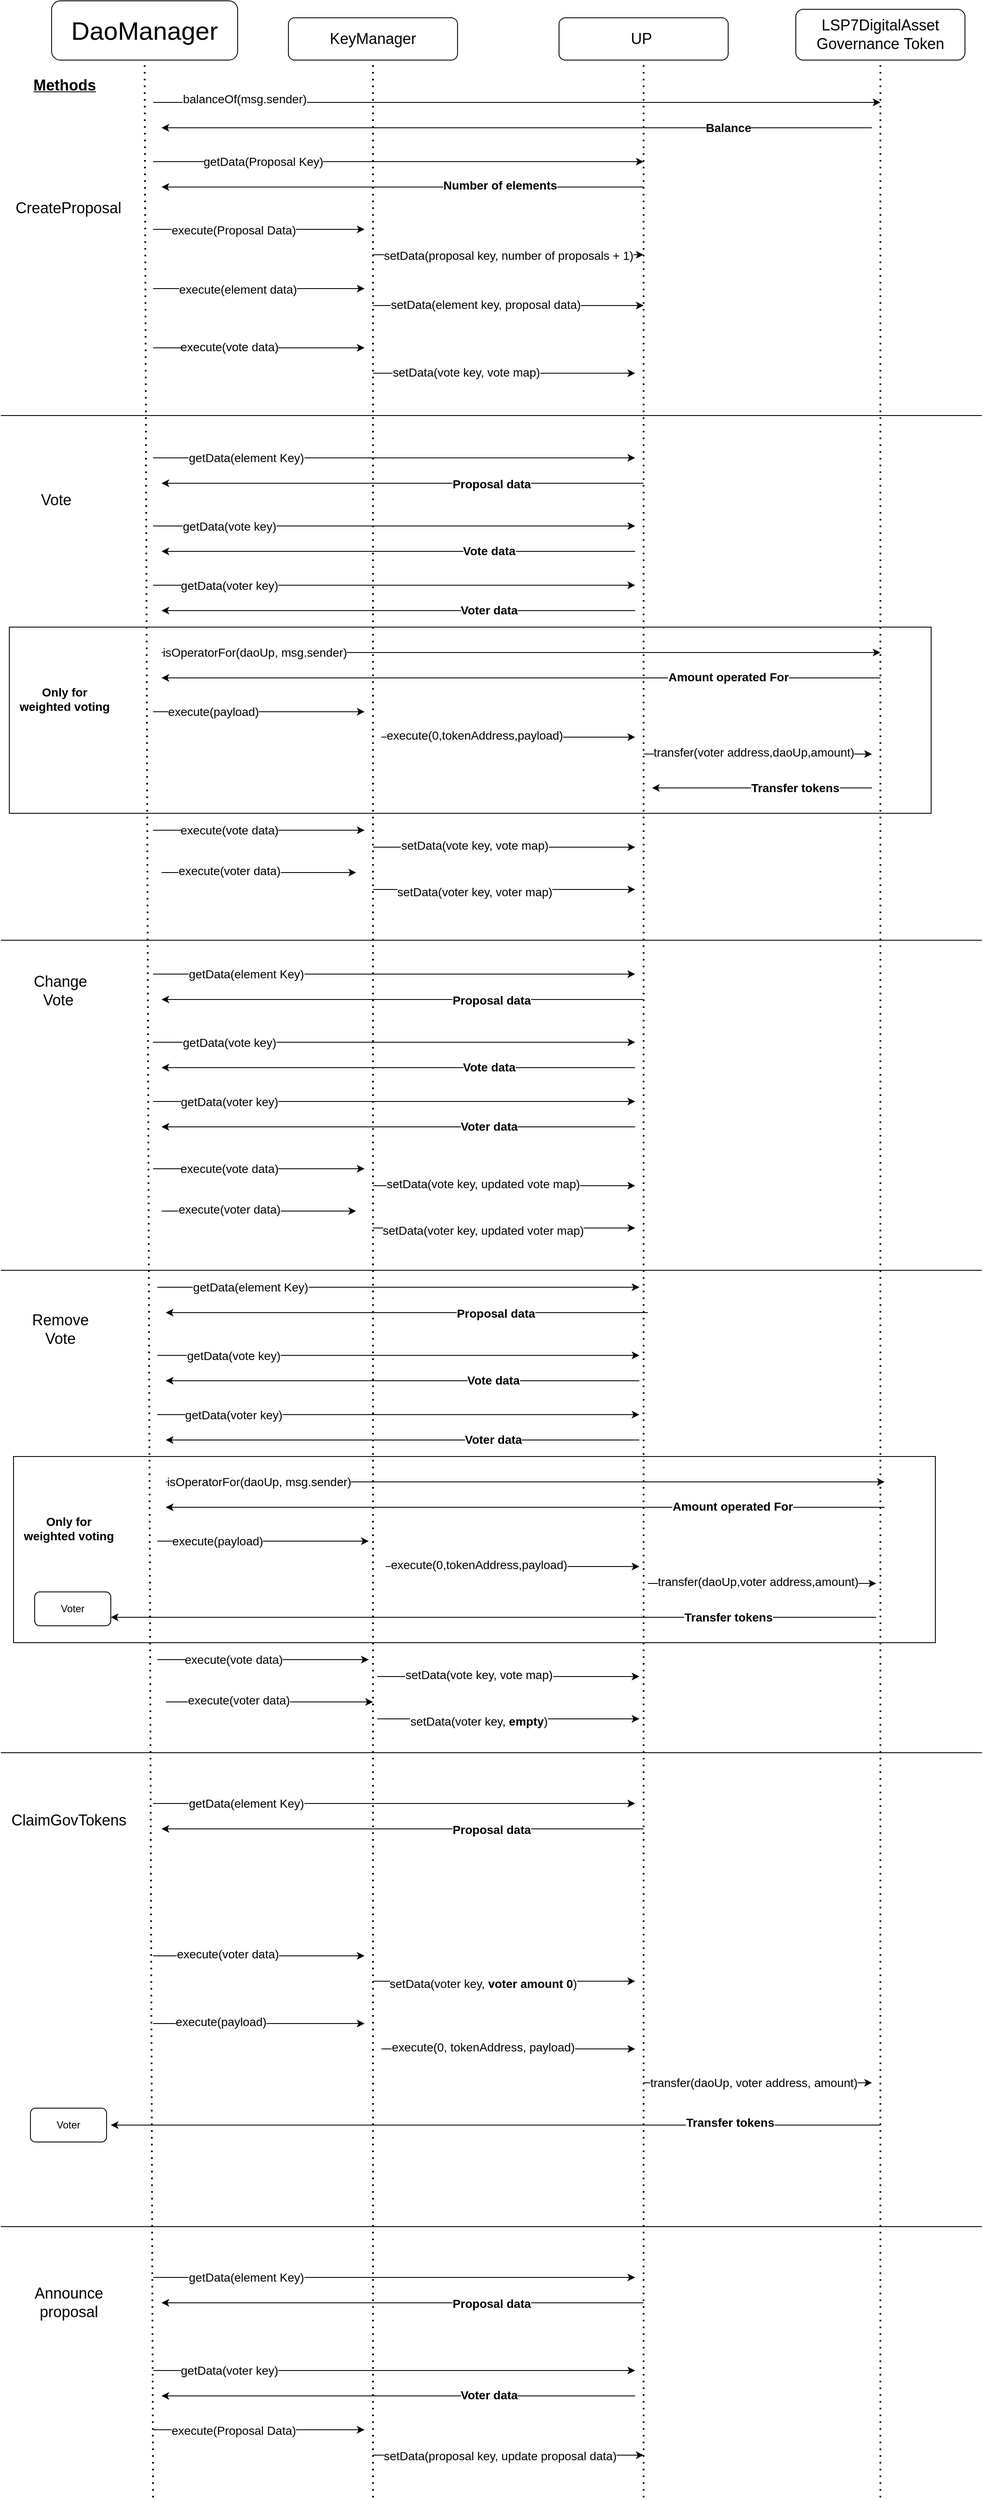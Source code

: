 <mxfile version="14.5.1" type="device"><diagram id="wtoXc46Z6jZEGgc2q_U3" name="Page-1"><mxGraphModel dx="1432" dy="1891" grid="1" gridSize="10" guides="1" tooltips="1" connect="1" arrows="1" fold="1" page="1" pageScale="1" pageWidth="850" pageHeight="1100" math="0" shadow="0"><root><mxCell id="0"/><mxCell id="1" parent="0"/><mxCell id="Xje0-430Wp9BtpoLrTVn-104" value="" style="rounded=0;whiteSpace=wrap;html=1;" parent="1" vertex="1"><mxGeometry x="55" y="1690" width="1090" height="220" as="geometry"/></mxCell><mxCell id="Xje0-430Wp9BtpoLrTVn-74" value="" style="rounded=0;whiteSpace=wrap;html=1;" parent="1" vertex="1"><mxGeometry x="50" y="710" width="1090" height="220" as="geometry"/></mxCell><mxCell id="Xje0-430Wp9BtpoLrTVn-1" value="&lt;font style=&quot;font-size: 30px&quot;&gt;DaoManager&lt;/font&gt;" style="rounded=1;whiteSpace=wrap;html=1;" parent="1" vertex="1"><mxGeometry x="100" y="-30" width="220" height="70" as="geometry"/></mxCell><mxCell id="Xje0-430Wp9BtpoLrTVn-2" value="&lt;font style=&quot;font-size: 18px&quot;&gt;KeyManager&lt;/font&gt;" style="rounded=1;whiteSpace=wrap;html=1;" parent="1" vertex="1"><mxGeometry x="380" y="-10" width="200" height="50" as="geometry"/></mxCell><mxCell id="Xje0-430Wp9BtpoLrTVn-3" value="&lt;font style=&quot;font-size: 18px&quot;&gt;UP&amp;nbsp;&lt;/font&gt;" style="rounded=1;whiteSpace=wrap;html=1;" parent="1" vertex="1"><mxGeometry x="700" y="-10" width="200" height="50" as="geometry"/></mxCell><mxCell id="Xje0-430Wp9BtpoLrTVn-4" value="" style="endArrow=none;dashed=1;html=1;dashPattern=1 3;strokeWidth=2;entryX=0.5;entryY=1;entryDx=0;entryDy=0;" parent="1" target="Xje0-430Wp9BtpoLrTVn-1" edge="1"><mxGeometry width="50" height="50" relative="1" as="geometry"><mxPoint x="220" y="2920" as="sourcePoint"/><mxPoint x="590" y="550" as="targetPoint"/></mxGeometry></mxCell><mxCell id="Xje0-430Wp9BtpoLrTVn-5" value="" style="endArrow=none;dashed=1;html=1;dashPattern=1 3;strokeWidth=2;entryX=0.5;entryY=1;entryDx=0;entryDy=0;" parent="1" target="Xje0-430Wp9BtpoLrTVn-2" edge="1"><mxGeometry width="50" height="50" relative="1" as="geometry"><mxPoint x="480" y="2920" as="sourcePoint"/><mxPoint x="479.5" y="90" as="targetPoint"/></mxGeometry></mxCell><mxCell id="Xje0-430Wp9BtpoLrTVn-6" value="" style="endArrow=none;dashed=1;html=1;dashPattern=1 3;strokeWidth=2;entryX=0.5;entryY=1;entryDx=0;entryDy=0;" parent="1" target="Xje0-430Wp9BtpoLrTVn-3" edge="1"><mxGeometry width="50" height="50" relative="1" as="geometry"><mxPoint x="800" y="2920" as="sourcePoint"/><mxPoint x="799.5" y="90" as="targetPoint"/></mxGeometry></mxCell><mxCell id="Xje0-430Wp9BtpoLrTVn-7" value="" style="endArrow=classic;html=1;" parent="1" edge="1"><mxGeometry width="50" height="50" relative="1" as="geometry"><mxPoint x="220" y="160" as="sourcePoint"/><mxPoint x="800" y="160" as="targetPoint"/></mxGeometry></mxCell><mxCell id="Xje0-430Wp9BtpoLrTVn-8" value="&lt;font style=&quot;font-size: 14px&quot;&gt;getData(Proposal Key)&lt;/font&gt;" style="edgeLabel;html=1;align=center;verticalAlign=middle;resizable=0;points=[];" parent="Xje0-430Wp9BtpoLrTVn-7" vertex="1" connectable="0"><mxGeometry x="-0.435" y="3" relative="1" as="geometry"><mxPoint x="-34" y="3" as="offset"/></mxGeometry></mxCell><mxCell id="Xje0-430Wp9BtpoLrTVn-9" value="" style="endArrow=classic;html=1;" parent="1" edge="1"><mxGeometry width="50" height="50" relative="1" as="geometry"><mxPoint x="800" y="190" as="sourcePoint"/><mxPoint x="230" y="190" as="targetPoint"/></mxGeometry></mxCell><mxCell id="Xje0-430Wp9BtpoLrTVn-22" value="&lt;b&gt;&lt;font style=&quot;font-size: 14px&quot;&gt;Number of elements&lt;/font&gt;&lt;/b&gt;" style="edgeLabel;html=1;align=center;verticalAlign=middle;resizable=0;points=[];" parent="Xje0-430Wp9BtpoLrTVn-9" vertex="1" connectable="0"><mxGeometry x="0.439" y="-2" relative="1" as="geometry"><mxPoint x="240" as="offset"/></mxGeometry></mxCell><mxCell id="Xje0-430Wp9BtpoLrTVn-10" value="" style="endArrow=classic;html=1;" parent="1" edge="1"><mxGeometry width="50" height="50" relative="1" as="geometry"><mxPoint x="220" y="240" as="sourcePoint"/><mxPoint x="470" y="240" as="targetPoint"/></mxGeometry></mxCell><mxCell id="Xje0-430Wp9BtpoLrTVn-11" value="&lt;font style=&quot;font-size: 14px&quot;&gt;execute(Proposal Data)&lt;/font&gt;" style="edgeLabel;html=1;align=center;verticalAlign=middle;resizable=0;points=[];" parent="Xje0-430Wp9BtpoLrTVn-10" vertex="1" connectable="0"><mxGeometry x="-0.548" y="-1" relative="1" as="geometry"><mxPoint x="38" as="offset"/></mxGeometry></mxCell><mxCell id="Xje0-430Wp9BtpoLrTVn-12" value="" style="endArrow=classic;html=1;" parent="1" edge="1"><mxGeometry width="50" height="50" relative="1" as="geometry"><mxPoint x="480" y="270" as="sourcePoint"/><mxPoint x="800" y="270" as="targetPoint"/></mxGeometry></mxCell><mxCell id="Xje0-430Wp9BtpoLrTVn-13" value="&lt;font style=&quot;font-size: 14px&quot;&gt;setData(proposal key, number of proposals + 1)&lt;/font&gt;" style="edgeLabel;html=1;align=center;verticalAlign=middle;resizable=0;points=[];" parent="Xje0-430Wp9BtpoLrTVn-12" vertex="1" connectable="0"><mxGeometry x="-0.208" y="-1" relative="1" as="geometry"><mxPoint x="33" as="offset"/></mxGeometry></mxCell><mxCell id="Xje0-430Wp9BtpoLrTVn-15" value="" style="endArrow=classic;html=1;" parent="1" edge="1"><mxGeometry width="50" height="50" relative="1" as="geometry"><mxPoint x="220" y="510" as="sourcePoint"/><mxPoint x="790" y="510" as="targetPoint"/></mxGeometry></mxCell><mxCell id="Xje0-430Wp9BtpoLrTVn-17" value="&lt;font style=&quot;font-size: 14px&quot;&gt;getData(element Key)&lt;/font&gt;" style="edgeLabel;html=1;align=center;verticalAlign=middle;resizable=0;points=[];" parent="Xje0-430Wp9BtpoLrTVn-15" vertex="1" connectable="0"><mxGeometry x="-0.629" y="-1" relative="1" as="geometry"><mxPoint x="4" y="-1" as="offset"/></mxGeometry></mxCell><mxCell id="Xje0-430Wp9BtpoLrTVn-18" value="&lt;font style=&quot;font-size: 18px&quot;&gt;CreateProposal&lt;/font&gt;" style="text;html=1;strokeColor=none;fillColor=none;align=center;verticalAlign=middle;whiteSpace=wrap;rounded=0;" parent="1" vertex="1"><mxGeometry x="65" y="190" width="110" height="50" as="geometry"/></mxCell><mxCell id="Xje0-430Wp9BtpoLrTVn-20" value="&lt;font style=&quot;font-size: 18px&quot;&gt;Vote&lt;/font&gt;" style="text;html=1;align=center;verticalAlign=middle;resizable=0;points=[];autosize=1;" parent="1" vertex="1"><mxGeometry x="80" y="550" width="50" height="20" as="geometry"/></mxCell><mxCell id="Xje0-430Wp9BtpoLrTVn-21" value="" style="endArrow=classic;html=1;" parent="1" edge="1"><mxGeometry width="50" height="50" relative="1" as="geometry"><mxPoint x="800" y="540" as="sourcePoint"/><mxPoint x="230" y="540" as="targetPoint"/></mxGeometry></mxCell><mxCell id="Xje0-430Wp9BtpoLrTVn-31" value="&lt;font style=&quot;font-size: 14px&quot;&gt;&lt;b&gt;Proposal data&lt;/b&gt;&lt;/font&gt;" style="edgeLabel;html=1;align=center;verticalAlign=middle;resizable=0;points=[];" parent="Xje0-430Wp9BtpoLrTVn-21" vertex="1" connectable="0"><mxGeometry x="-0.263" y="1" relative="1" as="geometry"><mxPoint x="30" y="-0.5" as="offset"/></mxGeometry></mxCell><mxCell id="Xje0-430Wp9BtpoLrTVn-23" value="" style="endArrow=classic;html=1;" parent="1" edge="1"><mxGeometry width="50" height="50" relative="1" as="geometry"><mxPoint x="220" y="310" as="sourcePoint"/><mxPoint x="470" y="310" as="targetPoint"/></mxGeometry></mxCell><mxCell id="Xje0-430Wp9BtpoLrTVn-25" value="&lt;font style=&quot;font-size: 14px&quot;&gt;execute(element data)&lt;/font&gt;" style="edgeLabel;html=1;align=center;verticalAlign=middle;resizable=0;points=[];" parent="Xje0-430Wp9BtpoLrTVn-23" vertex="1" connectable="0"><mxGeometry x="-0.48" y="-1" relative="1" as="geometry"><mxPoint x="35" as="offset"/></mxGeometry></mxCell><mxCell id="Xje0-430Wp9BtpoLrTVn-24" value="" style="endArrow=classic;html=1;" parent="1" edge="1"><mxGeometry width="50" height="50" relative="1" as="geometry"><mxPoint x="480" y="330" as="sourcePoint"/><mxPoint x="800" y="330" as="targetPoint"/></mxGeometry></mxCell><mxCell id="Xje0-430Wp9BtpoLrTVn-26" value="&lt;font style=&quot;font-size: 14px&quot;&gt;setData(element key, proposal data)&lt;/font&gt;" style="edgeLabel;html=1;align=center;verticalAlign=middle;resizable=0;points=[];" parent="Xje0-430Wp9BtpoLrTVn-24" vertex="1" connectable="0"><mxGeometry x="-0.465" y="1" relative="1" as="geometry"><mxPoint x="47" as="offset"/></mxGeometry></mxCell><mxCell id="Xje0-430Wp9BtpoLrTVn-27" value="" style="endArrow=classic;html=1;" parent="1" edge="1"><mxGeometry width="50" height="50" relative="1" as="geometry"><mxPoint x="220" y="380" as="sourcePoint"/><mxPoint x="470" y="380" as="targetPoint"/></mxGeometry></mxCell><mxCell id="Xje0-430Wp9BtpoLrTVn-28" value="&lt;font style=&quot;font-size: 14px&quot;&gt;execute(vote data)&lt;/font&gt;" style="edgeLabel;html=1;align=center;verticalAlign=middle;resizable=0;points=[];" parent="Xje0-430Wp9BtpoLrTVn-27" vertex="1" connectable="0"><mxGeometry x="-0.624" y="1" relative="1" as="geometry"><mxPoint x="43" as="offset"/></mxGeometry></mxCell><mxCell id="Xje0-430Wp9BtpoLrTVn-29" value="" style="endArrow=classic;html=1;" parent="1" edge="1"><mxGeometry width="50" height="50" relative="1" as="geometry"><mxPoint x="480" y="410" as="sourcePoint"/><mxPoint x="790" y="410" as="targetPoint"/></mxGeometry></mxCell><mxCell id="Xje0-430Wp9BtpoLrTVn-30" value="&lt;font style=&quot;font-size: 14px&quot;&gt;setData(vote key, vote map)&lt;/font&gt;" style="edgeLabel;html=1;align=center;verticalAlign=middle;resizable=0;points=[];" parent="Xje0-430Wp9BtpoLrTVn-29" vertex="1" connectable="0"><mxGeometry x="-0.413" y="1" relative="1" as="geometry"><mxPoint x="19" as="offset"/></mxGeometry></mxCell><mxCell id="Xje0-430Wp9BtpoLrTVn-32" value="" style="endArrow=classic;html=1;" parent="1" edge="1"><mxGeometry width="50" height="50" relative="1" as="geometry"><mxPoint x="220" y="590.5" as="sourcePoint"/><mxPoint x="790" y="590.5" as="targetPoint"/></mxGeometry></mxCell><mxCell id="Xje0-430Wp9BtpoLrTVn-33" value="&lt;font style=&quot;font-size: 14px&quot;&gt;getData(vote key)&lt;/font&gt;" style="edgeLabel;html=1;align=center;verticalAlign=middle;resizable=0;points=[];" parent="Xje0-430Wp9BtpoLrTVn-32" vertex="1" connectable="0"><mxGeometry x="-0.751" relative="1" as="geometry"><mxPoint x="19" as="offset"/></mxGeometry></mxCell><mxCell id="Xje0-430Wp9BtpoLrTVn-34" value="" style="endArrow=classic;html=1;" parent="1" edge="1"><mxGeometry width="50" height="50" relative="1" as="geometry"><mxPoint x="790" y="620.5" as="sourcePoint"/><mxPoint x="230" y="620.5" as="targetPoint"/></mxGeometry></mxCell><mxCell id="Xje0-430Wp9BtpoLrTVn-35" value="&lt;b&gt;&lt;font style=&quot;font-size: 14px&quot;&gt;Vote data&lt;/font&gt;&lt;/b&gt;" style="edgeLabel;html=1;align=center;verticalAlign=middle;resizable=0;points=[];" parent="Xje0-430Wp9BtpoLrTVn-34" vertex="1" connectable="0"><mxGeometry x="-0.382" y="-1" relative="1" as="geometry"><mxPoint as="offset"/></mxGeometry></mxCell><mxCell id="Xje0-430Wp9BtpoLrTVn-36" value="" style="endArrow=classic;html=1;" parent="1" edge="1"><mxGeometry width="50" height="50" relative="1" as="geometry"><mxPoint x="220" y="950" as="sourcePoint"/><mxPoint x="470" y="950" as="targetPoint"/></mxGeometry></mxCell><mxCell id="Xje0-430Wp9BtpoLrTVn-37" value="&lt;font style=&quot;font-size: 14px&quot;&gt;execute(vote data)&lt;/font&gt;" style="edgeLabel;html=1;align=center;verticalAlign=middle;resizable=0;points=[];" parent="Xje0-430Wp9BtpoLrTVn-36" vertex="1" connectable="0"><mxGeometry x="-0.424" relative="1" as="geometry"><mxPoint x="18" as="offset"/></mxGeometry></mxCell><mxCell id="Xje0-430Wp9BtpoLrTVn-38" value="" style="endArrow=classic;html=1;" parent="1" edge="1"><mxGeometry width="50" height="50" relative="1" as="geometry"><mxPoint x="480" y="970" as="sourcePoint"/><mxPoint x="790" y="970" as="targetPoint"/></mxGeometry></mxCell><mxCell id="Xje0-430Wp9BtpoLrTVn-39" value="&lt;font style=&quot;font-size: 14px&quot;&gt;setData(vote key, vote map)&lt;/font&gt;" style="edgeLabel;html=1;align=center;verticalAlign=middle;resizable=0;points=[];" parent="Xje0-430Wp9BtpoLrTVn-38" vertex="1" connectable="0"><mxGeometry x="-0.523" y="2" relative="1" as="geometry"><mxPoint x="46" as="offset"/></mxGeometry></mxCell><mxCell id="Xje0-430Wp9BtpoLrTVn-40" value="" style="endArrow=classic;html=1;" parent="1" edge="1"><mxGeometry width="50" height="50" relative="1" as="geometry"><mxPoint x="230" y="1000" as="sourcePoint"/><mxPoint x="460" y="1000" as="targetPoint"/></mxGeometry></mxCell><mxCell id="Xje0-430Wp9BtpoLrTVn-41" value="&lt;font style=&quot;font-size: 14px&quot;&gt;execute(voter data)&lt;/font&gt;" style="edgeLabel;html=1;align=center;verticalAlign=middle;resizable=0;points=[];" parent="Xje0-430Wp9BtpoLrTVn-40" vertex="1" connectable="0"><mxGeometry x="-0.217" y="2" relative="1" as="geometry"><mxPoint x="-10" as="offset"/></mxGeometry></mxCell><mxCell id="Xje0-430Wp9BtpoLrTVn-42" value="" style="endArrow=classic;html=1;" parent="1" edge="1"><mxGeometry width="50" height="50" relative="1" as="geometry"><mxPoint x="480" y="1020" as="sourcePoint"/><mxPoint x="790" y="1020" as="targetPoint"/></mxGeometry></mxCell><mxCell id="Xje0-430Wp9BtpoLrTVn-44" value="&lt;font style=&quot;font-size: 14px&quot;&gt;setData(voter key, voter map)&lt;/font&gt;" style="edgeLabel;html=1;align=center;verticalAlign=middle;resizable=0;points=[];" parent="Xje0-430Wp9BtpoLrTVn-42" vertex="1" connectable="0"><mxGeometry x="-0.426" y="-3" relative="1" as="geometry"><mxPoint x="31" as="offset"/></mxGeometry></mxCell><mxCell id="Xje0-430Wp9BtpoLrTVn-49" value="" style="endArrow=classic;html=1;" parent="1" edge="1"><mxGeometry width="50" height="50" relative="1" as="geometry"><mxPoint x="220" y="660.5" as="sourcePoint"/><mxPoint x="790" y="660.5" as="targetPoint"/></mxGeometry></mxCell><mxCell id="Xje0-430Wp9BtpoLrTVn-50" value="&lt;font style=&quot;font-size: 14px&quot;&gt;getData(voter key)&lt;/font&gt;" style="edgeLabel;html=1;align=center;verticalAlign=middle;resizable=0;points=[];" parent="Xje0-430Wp9BtpoLrTVn-49" vertex="1" connectable="0"><mxGeometry x="-0.751" relative="1" as="geometry"><mxPoint x="19" as="offset"/></mxGeometry></mxCell><mxCell id="Xje0-430Wp9BtpoLrTVn-51" value="" style="endArrow=classic;html=1;" parent="1" edge="1"><mxGeometry width="50" height="50" relative="1" as="geometry"><mxPoint x="790" y="690.5" as="sourcePoint"/><mxPoint x="230" y="690.5" as="targetPoint"/></mxGeometry></mxCell><mxCell id="Xje0-430Wp9BtpoLrTVn-52" value="&lt;b&gt;&lt;font style=&quot;font-size: 14px&quot;&gt;Voter data&lt;/font&gt;&lt;/b&gt;" style="edgeLabel;html=1;align=center;verticalAlign=middle;resizable=0;points=[];" parent="Xje0-430Wp9BtpoLrTVn-51" vertex="1" connectable="0"><mxGeometry x="-0.382" y="-1" relative="1" as="geometry"><mxPoint as="offset"/></mxGeometry></mxCell><mxCell id="Xje0-430Wp9BtpoLrTVn-54" value="&lt;span style=&quot;font-size: 18px&quot;&gt;LSP7DigitalAsset&lt;/span&gt;&lt;br&gt;&lt;span style=&quot;font-size: 18px&quot;&gt;Governance&amp;nbsp;Token&lt;/span&gt;" style="rounded=1;whiteSpace=wrap;html=1;" parent="1" vertex="1"><mxGeometry x="980" y="-20" width="200" height="60" as="geometry"/></mxCell><mxCell id="Xje0-430Wp9BtpoLrTVn-55" value="" style="endArrow=none;dashed=1;html=1;dashPattern=1 3;strokeWidth=2;entryX=0.5;entryY=1;entryDx=0;entryDy=0;" parent="1" target="Xje0-430Wp9BtpoLrTVn-54" edge="1"><mxGeometry width="50" height="50" relative="1" as="geometry"><mxPoint x="1080" y="2920" as="sourcePoint"/><mxPoint x="670" y="490" as="targetPoint"/></mxGeometry></mxCell><mxCell id="Xje0-430Wp9BtpoLrTVn-56" value="" style="endArrow=classic;html=1;" parent="1" edge="1"><mxGeometry width="50" height="50" relative="1" as="geometry"><mxPoint x="220" y="90" as="sourcePoint"/><mxPoint x="1080" y="90" as="targetPoint"/></mxGeometry></mxCell><mxCell id="Xje0-430Wp9BtpoLrTVn-57" value="&lt;font style=&quot;font-size: 14px&quot;&gt;balanceOf(msg.sender)&lt;/font&gt;" style="edgeLabel;html=1;align=center;verticalAlign=middle;resizable=0;points=[];" parent="Xje0-430Wp9BtpoLrTVn-56" vertex="1" connectable="0"><mxGeometry x="-0.749" y="4" relative="1" as="geometry"><mxPoint as="offset"/></mxGeometry></mxCell><mxCell id="Xje0-430Wp9BtpoLrTVn-58" value="" style="endArrow=classic;html=1;" parent="1" edge="1"><mxGeometry width="50" height="50" relative="1" as="geometry"><mxPoint x="1070" y="120" as="sourcePoint"/><mxPoint x="230" y="120" as="targetPoint"/></mxGeometry></mxCell><mxCell id="Xje0-430Wp9BtpoLrTVn-59" value="&lt;b&gt;&lt;font style=&quot;font-size: 14px&quot;&gt;Balance&lt;/font&gt;&lt;/b&gt;" style="edgeLabel;html=1;align=center;verticalAlign=middle;resizable=0;points=[];" parent="Xje0-430Wp9BtpoLrTVn-58" vertex="1" connectable="0"><mxGeometry x="-0.574" y="3" relative="1" as="geometry"><mxPoint x="9" y="-3" as="offset"/></mxGeometry></mxCell><mxCell id="Xje0-430Wp9BtpoLrTVn-60" value="" style="endArrow=classic;html=1;" parent="1" edge="1"><mxGeometry width="50" height="50" relative="1" as="geometry"><mxPoint x="230" y="740" as="sourcePoint"/><mxPoint x="1080" y="740" as="targetPoint"/></mxGeometry></mxCell><mxCell id="Xje0-430Wp9BtpoLrTVn-61" value="&lt;font style=&quot;font-size: 14px&quot;&gt;isOperatorFor(daoUp, msg.sender)&lt;/font&gt;" style="edgeLabel;html=1;align=center;verticalAlign=middle;resizable=0;points=[];" parent="Xje0-430Wp9BtpoLrTVn-60" vertex="1" connectable="0"><mxGeometry x="-0.845" y="-1" relative="1" as="geometry"><mxPoint x="44" y="-1" as="offset"/></mxGeometry></mxCell><mxCell id="Xje0-430Wp9BtpoLrTVn-62" value="" style="endArrow=classic;html=1;" parent="1" edge="1"><mxGeometry width="50" height="50" relative="1" as="geometry"><mxPoint x="1080" y="770" as="sourcePoint"/><mxPoint x="230" y="770" as="targetPoint"/></mxGeometry></mxCell><mxCell id="Xje0-430Wp9BtpoLrTVn-63" value="&lt;b&gt;&lt;font style=&quot;font-size: 14px&quot;&gt;Amount operated For&lt;/font&gt;&lt;/b&gt;" style="edgeLabel;html=1;align=center;verticalAlign=middle;resizable=0;points=[];" parent="Xje0-430Wp9BtpoLrTVn-62" vertex="1" connectable="0"><mxGeometry x="-0.56" y="-1" relative="1" as="geometry"><mxPoint x="7" as="offset"/></mxGeometry></mxCell><mxCell id="Xje0-430Wp9BtpoLrTVn-65" value="&lt;b&gt;&lt;font style=&quot;font-size: 14px&quot;&gt;Only for &lt;br&gt;weighted voting&lt;/font&gt;&lt;/b&gt;" style="text;html=1;align=center;verticalAlign=middle;resizable=0;points=[];autosize=1;" parent="1" vertex="1"><mxGeometry x="55" y="775" width="120" height="40" as="geometry"/></mxCell><mxCell id="Xje0-430Wp9BtpoLrTVn-66" value="" style="endArrow=classic;html=1;" parent="1" edge="1"><mxGeometry width="50" height="50" relative="1" as="geometry"><mxPoint x="220" y="810" as="sourcePoint"/><mxPoint x="470" y="810" as="targetPoint"/></mxGeometry></mxCell><mxCell id="Xje0-430Wp9BtpoLrTVn-67" value="&lt;font style=&quot;font-size: 14px&quot;&gt;execute(payload)&lt;/font&gt;" style="edgeLabel;html=1;align=center;verticalAlign=middle;resizable=0;points=[];" parent="Xje0-430Wp9BtpoLrTVn-66" vertex="1" connectable="0"><mxGeometry x="-0.333" y="-2" relative="1" as="geometry"><mxPoint x="-13" y="-2" as="offset"/></mxGeometry></mxCell><mxCell id="Xje0-430Wp9BtpoLrTVn-68" value="" style="endArrow=classic;html=1;" parent="1" edge="1"><mxGeometry width="50" height="50" relative="1" as="geometry"><mxPoint x="490" y="840" as="sourcePoint"/><mxPoint x="790" y="840" as="targetPoint"/></mxGeometry></mxCell><mxCell id="Xje0-430Wp9BtpoLrTVn-69" value="&lt;font style=&quot;font-size: 14px&quot;&gt;execute(0,tokenAddress,payload)&lt;/font&gt;" style="edgeLabel;html=1;align=center;verticalAlign=middle;resizable=0;points=[];" parent="Xje0-430Wp9BtpoLrTVn-68" vertex="1" connectable="0"><mxGeometry x="-0.513" y="2" relative="1" as="geometry"><mxPoint x="37" as="offset"/></mxGeometry></mxCell><mxCell id="Xje0-430Wp9BtpoLrTVn-70" value="" style="endArrow=classic;html=1;" parent="1" edge="1"><mxGeometry width="50" height="50" relative="1" as="geometry"><mxPoint x="800" y="860" as="sourcePoint"/><mxPoint x="1070" y="860" as="targetPoint"/></mxGeometry></mxCell><mxCell id="Xje0-430Wp9BtpoLrTVn-71" value="&lt;font style=&quot;font-size: 14px&quot;&gt;transfer(voter address,daoUp,amount)&lt;/font&gt;" style="edgeLabel;html=1;align=center;verticalAlign=middle;resizable=0;points=[];" parent="Xje0-430Wp9BtpoLrTVn-70" vertex="1" connectable="0"><mxGeometry x="-0.252" y="2" relative="1" as="geometry"><mxPoint x="29" as="offset"/></mxGeometry></mxCell><mxCell id="Xje0-430Wp9BtpoLrTVn-72" value="" style="endArrow=classic;html=1;" parent="1" edge="1"><mxGeometry width="50" height="50" relative="1" as="geometry"><mxPoint x="1070" y="900" as="sourcePoint"/><mxPoint x="810" y="900" as="targetPoint"/></mxGeometry></mxCell><mxCell id="Xje0-430Wp9BtpoLrTVn-73" value="&lt;font style=&quot;font-size: 14px&quot;&gt;&lt;b&gt;Transfer tokens&lt;/b&gt;&lt;/font&gt;" style="edgeLabel;html=1;align=center;verticalAlign=middle;resizable=0;points=[];" parent="Xje0-430Wp9BtpoLrTVn-72" vertex="1" connectable="0"><mxGeometry x="-0.3" relative="1" as="geometry"><mxPoint as="offset"/></mxGeometry></mxCell><mxCell id="Xje0-430Wp9BtpoLrTVn-75" value="" style="endArrow=none;html=1;" parent="1" edge="1"><mxGeometry width="50" height="50" relative="1" as="geometry"><mxPoint x="40" y="460" as="sourcePoint"/><mxPoint x="1200" y="460" as="targetPoint"/></mxGeometry></mxCell><mxCell id="Xje0-430Wp9BtpoLrTVn-76" value="&lt;font style=&quot;font-size: 18px&quot;&gt;Change &lt;br&gt;Vote&amp;nbsp;&lt;/font&gt;" style="text;html=1;align=center;verticalAlign=middle;resizable=0;points=[];autosize=1;" parent="1" vertex="1"><mxGeometry x="70" y="1120" width="80" height="40" as="geometry"/></mxCell><mxCell id="Xje0-430Wp9BtpoLrTVn-77" value="" style="endArrow=classic;html=1;" parent="1" edge="1"><mxGeometry width="50" height="50" relative="1" as="geometry"><mxPoint x="220" y="1120" as="sourcePoint"/><mxPoint x="790" y="1120" as="targetPoint"/></mxGeometry></mxCell><mxCell id="Xje0-430Wp9BtpoLrTVn-78" value="&lt;font style=&quot;font-size: 14px&quot;&gt;getData(element Key)&lt;/font&gt;" style="edgeLabel;html=1;align=center;verticalAlign=middle;resizable=0;points=[];" parent="Xje0-430Wp9BtpoLrTVn-77" vertex="1" connectable="0"><mxGeometry x="-0.629" y="-1" relative="1" as="geometry"><mxPoint x="4" y="-1" as="offset"/></mxGeometry></mxCell><mxCell id="Xje0-430Wp9BtpoLrTVn-79" value="" style="endArrow=classic;html=1;" parent="1" edge="1"><mxGeometry width="50" height="50" relative="1" as="geometry"><mxPoint x="800" y="1150" as="sourcePoint"/><mxPoint x="230" y="1150" as="targetPoint"/></mxGeometry></mxCell><mxCell id="Xje0-430Wp9BtpoLrTVn-80" value="&lt;font style=&quot;font-size: 14px&quot;&gt;&lt;b&gt;Proposal data&lt;/b&gt;&lt;/font&gt;" style="edgeLabel;html=1;align=center;verticalAlign=middle;resizable=0;points=[];" parent="Xje0-430Wp9BtpoLrTVn-79" vertex="1" connectable="0"><mxGeometry x="-0.263" y="1" relative="1" as="geometry"><mxPoint x="30" y="-0.5" as="offset"/></mxGeometry></mxCell><mxCell id="Xje0-430Wp9BtpoLrTVn-81" value="" style="endArrow=classic;html=1;" parent="1" edge="1"><mxGeometry width="50" height="50" relative="1" as="geometry"><mxPoint x="220" y="1200.5" as="sourcePoint"/><mxPoint x="790" y="1200.5" as="targetPoint"/></mxGeometry></mxCell><mxCell id="Xje0-430Wp9BtpoLrTVn-82" value="&lt;font style=&quot;font-size: 14px&quot;&gt;getData(vote key)&lt;/font&gt;" style="edgeLabel;html=1;align=center;verticalAlign=middle;resizable=0;points=[];" parent="Xje0-430Wp9BtpoLrTVn-81" vertex="1" connectable="0"><mxGeometry x="-0.751" relative="1" as="geometry"><mxPoint x="19" as="offset"/></mxGeometry></mxCell><mxCell id="Xje0-430Wp9BtpoLrTVn-83" value="" style="endArrow=classic;html=1;" parent="1" edge="1"><mxGeometry width="50" height="50" relative="1" as="geometry"><mxPoint x="790" y="1230.5" as="sourcePoint"/><mxPoint x="230" y="1230.5" as="targetPoint"/></mxGeometry></mxCell><mxCell id="Xje0-430Wp9BtpoLrTVn-84" value="&lt;b&gt;&lt;font style=&quot;font-size: 14px&quot;&gt;Vote data&lt;/font&gt;&lt;/b&gt;" style="edgeLabel;html=1;align=center;verticalAlign=middle;resizable=0;points=[];" parent="Xje0-430Wp9BtpoLrTVn-83" vertex="1" connectable="0"><mxGeometry x="-0.382" y="-1" relative="1" as="geometry"><mxPoint as="offset"/></mxGeometry></mxCell><mxCell id="Xje0-430Wp9BtpoLrTVn-85" value="" style="endArrow=classic;html=1;" parent="1" edge="1"><mxGeometry width="50" height="50" relative="1" as="geometry"><mxPoint x="220" y="1350" as="sourcePoint"/><mxPoint x="470" y="1350" as="targetPoint"/></mxGeometry></mxCell><mxCell id="Xje0-430Wp9BtpoLrTVn-86" value="&lt;font style=&quot;font-size: 14px&quot;&gt;execute(vote data)&lt;/font&gt;" style="edgeLabel;html=1;align=center;verticalAlign=middle;resizable=0;points=[];" parent="Xje0-430Wp9BtpoLrTVn-85" vertex="1" connectable="0"><mxGeometry x="-0.424" relative="1" as="geometry"><mxPoint x="18" as="offset"/></mxGeometry></mxCell><mxCell id="Xje0-430Wp9BtpoLrTVn-87" value="" style="endArrow=classic;html=1;" parent="1" edge="1"><mxGeometry width="50" height="50" relative="1" as="geometry"><mxPoint x="480" y="1370" as="sourcePoint"/><mxPoint x="790" y="1370" as="targetPoint"/></mxGeometry></mxCell><mxCell id="Xje0-430Wp9BtpoLrTVn-88" value="&lt;font style=&quot;font-size: 14px&quot;&gt;setData(vote key, updated vote map)&lt;/font&gt;" style="edgeLabel;html=1;align=center;verticalAlign=middle;resizable=0;points=[];" parent="Xje0-430Wp9BtpoLrTVn-87" vertex="1" connectable="0"><mxGeometry x="-0.523" y="2" relative="1" as="geometry"><mxPoint x="56" as="offset"/></mxGeometry></mxCell><mxCell id="Xje0-430Wp9BtpoLrTVn-89" value="" style="endArrow=classic;html=1;" parent="1" edge="1"><mxGeometry width="50" height="50" relative="1" as="geometry"><mxPoint x="230" y="1400" as="sourcePoint"/><mxPoint x="460" y="1400" as="targetPoint"/></mxGeometry></mxCell><mxCell id="Xje0-430Wp9BtpoLrTVn-90" value="&lt;font style=&quot;font-size: 14px&quot;&gt;execute(voter data)&lt;/font&gt;" style="edgeLabel;html=1;align=center;verticalAlign=middle;resizable=0;points=[];" parent="Xje0-430Wp9BtpoLrTVn-89" vertex="1" connectable="0"><mxGeometry x="-0.217" y="2" relative="1" as="geometry"><mxPoint x="-10" as="offset"/></mxGeometry></mxCell><mxCell id="Xje0-430Wp9BtpoLrTVn-91" value="" style="endArrow=classic;html=1;" parent="1" edge="1"><mxGeometry width="50" height="50" relative="1" as="geometry"><mxPoint x="480" y="1420" as="sourcePoint"/><mxPoint x="790" y="1420" as="targetPoint"/></mxGeometry></mxCell><mxCell id="Xje0-430Wp9BtpoLrTVn-92" value="&lt;font style=&quot;font-size: 14px&quot;&gt;setData(voter key, updated voter map)&lt;/font&gt;" style="edgeLabel;html=1;align=center;verticalAlign=middle;resizable=0;points=[];" parent="Xje0-430Wp9BtpoLrTVn-91" vertex="1" connectable="0"><mxGeometry x="-0.426" y="-3" relative="1" as="geometry"><mxPoint x="41" as="offset"/></mxGeometry></mxCell><mxCell id="Xje0-430Wp9BtpoLrTVn-93" value="" style="endArrow=classic;html=1;" parent="1" edge="1"><mxGeometry width="50" height="50" relative="1" as="geometry"><mxPoint x="220" y="1270.5" as="sourcePoint"/><mxPoint x="790" y="1270.5" as="targetPoint"/></mxGeometry></mxCell><mxCell id="Xje0-430Wp9BtpoLrTVn-94" value="&lt;font style=&quot;font-size: 14px&quot;&gt;getData(voter key)&lt;/font&gt;" style="edgeLabel;html=1;align=center;verticalAlign=middle;resizable=0;points=[];" parent="Xje0-430Wp9BtpoLrTVn-93" vertex="1" connectable="0"><mxGeometry x="-0.751" relative="1" as="geometry"><mxPoint x="19" as="offset"/></mxGeometry></mxCell><mxCell id="Xje0-430Wp9BtpoLrTVn-95" value="" style="endArrow=classic;html=1;" parent="1" edge="1"><mxGeometry width="50" height="50" relative="1" as="geometry"><mxPoint x="790" y="1300.5" as="sourcePoint"/><mxPoint x="230" y="1300.5" as="targetPoint"/></mxGeometry></mxCell><mxCell id="Xje0-430Wp9BtpoLrTVn-96" value="&lt;b&gt;&lt;font style=&quot;font-size: 14px&quot;&gt;Voter data&lt;/font&gt;&lt;/b&gt;" style="edgeLabel;html=1;align=center;verticalAlign=middle;resizable=0;points=[];" parent="Xje0-430Wp9BtpoLrTVn-95" vertex="1" connectable="0"><mxGeometry x="-0.382" y="-1" relative="1" as="geometry"><mxPoint as="offset"/></mxGeometry></mxCell><mxCell id="Xje0-430Wp9BtpoLrTVn-102" value="" style="endArrow=none;html=1;" parent="1" edge="1"><mxGeometry width="50" height="50" relative="1" as="geometry"><mxPoint x="40" y="1080" as="sourcePoint"/><mxPoint x="1200" y="1080" as="targetPoint"/></mxGeometry></mxCell><mxCell id="Xje0-430Wp9BtpoLrTVn-103" value="" style="endArrow=none;html=1;" parent="1" edge="1"><mxGeometry width="50" height="50" relative="1" as="geometry"><mxPoint x="40" y="1470" as="sourcePoint"/><mxPoint x="1200" y="1470" as="targetPoint"/></mxGeometry></mxCell><mxCell id="Xje0-430Wp9BtpoLrTVn-105" value="" style="endArrow=classic;html=1;" parent="1" edge="1"><mxGeometry width="50" height="50" relative="1" as="geometry"><mxPoint x="225" y="1490" as="sourcePoint"/><mxPoint x="795" y="1490" as="targetPoint"/></mxGeometry></mxCell><mxCell id="Xje0-430Wp9BtpoLrTVn-106" value="&lt;font style=&quot;font-size: 14px&quot;&gt;getData(element Key)&lt;/font&gt;" style="edgeLabel;html=1;align=center;verticalAlign=middle;resizable=0;points=[];" parent="Xje0-430Wp9BtpoLrTVn-105" vertex="1" connectable="0"><mxGeometry x="-0.629" y="-1" relative="1" as="geometry"><mxPoint x="4" y="-1" as="offset"/></mxGeometry></mxCell><mxCell id="Xje0-430Wp9BtpoLrTVn-107" value="&lt;span style=&quot;font-size: 18px&quot;&gt;Remove&lt;br&gt;Vote&lt;br&gt;&lt;/span&gt;" style="text;html=1;align=center;verticalAlign=middle;resizable=0;points=[];autosize=1;" parent="1" vertex="1"><mxGeometry x="70" y="1520" width="80" height="40" as="geometry"/></mxCell><mxCell id="Xje0-430Wp9BtpoLrTVn-108" value="" style="endArrow=classic;html=1;" parent="1" edge="1"><mxGeometry width="50" height="50" relative="1" as="geometry"><mxPoint x="805" y="1520" as="sourcePoint"/><mxPoint x="235" y="1520" as="targetPoint"/></mxGeometry></mxCell><mxCell id="Xje0-430Wp9BtpoLrTVn-109" value="&lt;font style=&quot;font-size: 14px&quot;&gt;&lt;b&gt;Proposal data&lt;/b&gt;&lt;/font&gt;" style="edgeLabel;html=1;align=center;verticalAlign=middle;resizable=0;points=[];" parent="Xje0-430Wp9BtpoLrTVn-108" vertex="1" connectable="0"><mxGeometry x="-0.263" y="1" relative="1" as="geometry"><mxPoint x="30" y="-0.5" as="offset"/></mxGeometry></mxCell><mxCell id="Xje0-430Wp9BtpoLrTVn-110" value="" style="endArrow=classic;html=1;" parent="1" edge="1"><mxGeometry width="50" height="50" relative="1" as="geometry"><mxPoint x="225" y="1570.5" as="sourcePoint"/><mxPoint x="795" y="1570.5" as="targetPoint"/></mxGeometry></mxCell><mxCell id="Xje0-430Wp9BtpoLrTVn-111" value="&lt;font style=&quot;font-size: 14px&quot;&gt;getData(vote key)&lt;/font&gt;" style="edgeLabel;html=1;align=center;verticalAlign=middle;resizable=0;points=[];" parent="Xje0-430Wp9BtpoLrTVn-110" vertex="1" connectable="0"><mxGeometry x="-0.751" relative="1" as="geometry"><mxPoint x="19" as="offset"/></mxGeometry></mxCell><mxCell id="Xje0-430Wp9BtpoLrTVn-112" value="" style="endArrow=classic;html=1;" parent="1" edge="1"><mxGeometry width="50" height="50" relative="1" as="geometry"><mxPoint x="795" y="1600.5" as="sourcePoint"/><mxPoint x="235" y="1600.5" as="targetPoint"/></mxGeometry></mxCell><mxCell id="Xje0-430Wp9BtpoLrTVn-113" value="&lt;b&gt;&lt;font style=&quot;font-size: 14px&quot;&gt;Vote data&lt;/font&gt;&lt;/b&gt;" style="edgeLabel;html=1;align=center;verticalAlign=middle;resizable=0;points=[];" parent="Xje0-430Wp9BtpoLrTVn-112" vertex="1" connectable="0"><mxGeometry x="-0.382" y="-1" relative="1" as="geometry"><mxPoint as="offset"/></mxGeometry></mxCell><mxCell id="Xje0-430Wp9BtpoLrTVn-114" value="" style="endArrow=classic;html=1;" parent="1" edge="1"><mxGeometry width="50" height="50" relative="1" as="geometry"><mxPoint x="225" y="1930" as="sourcePoint"/><mxPoint x="475" y="1930" as="targetPoint"/></mxGeometry></mxCell><mxCell id="Xje0-430Wp9BtpoLrTVn-115" value="&lt;font style=&quot;font-size: 14px&quot;&gt;execute(vote data)&lt;/font&gt;" style="edgeLabel;html=1;align=center;verticalAlign=middle;resizable=0;points=[];" parent="Xje0-430Wp9BtpoLrTVn-114" vertex="1" connectable="0"><mxGeometry x="-0.424" relative="1" as="geometry"><mxPoint x="18" as="offset"/></mxGeometry></mxCell><mxCell id="Xje0-430Wp9BtpoLrTVn-116" value="" style="endArrow=classic;html=1;" parent="1" edge="1"><mxGeometry width="50" height="50" relative="1" as="geometry"><mxPoint x="485" y="1950" as="sourcePoint"/><mxPoint x="795" y="1950" as="targetPoint"/></mxGeometry></mxCell><mxCell id="Xje0-430Wp9BtpoLrTVn-117" value="&lt;font style=&quot;font-size: 14px&quot;&gt;setData(vote key, vote map)&lt;/font&gt;" style="edgeLabel;html=1;align=center;verticalAlign=middle;resizable=0;points=[];" parent="Xje0-430Wp9BtpoLrTVn-116" vertex="1" connectable="0"><mxGeometry x="-0.523" y="2" relative="1" as="geometry"><mxPoint x="46" as="offset"/></mxGeometry></mxCell><mxCell id="Xje0-430Wp9BtpoLrTVn-118" value="" style="endArrow=classic;html=1;" parent="1" edge="1"><mxGeometry width="50" height="50" relative="1" as="geometry"><mxPoint x="235" y="1980" as="sourcePoint"/><mxPoint x="480" y="1980" as="targetPoint"/></mxGeometry></mxCell><mxCell id="Xje0-430Wp9BtpoLrTVn-119" value="&lt;font style=&quot;font-size: 14px&quot;&gt;execute(voter data)&lt;/font&gt;" style="edgeLabel;html=1;align=center;verticalAlign=middle;resizable=0;points=[];" parent="Xje0-430Wp9BtpoLrTVn-118" vertex="1" connectable="0"><mxGeometry x="-0.217" y="2" relative="1" as="geometry"><mxPoint x="-10" as="offset"/></mxGeometry></mxCell><mxCell id="Xje0-430Wp9BtpoLrTVn-120" value="" style="endArrow=classic;html=1;" parent="1" edge="1"><mxGeometry width="50" height="50" relative="1" as="geometry"><mxPoint x="485" y="2000" as="sourcePoint"/><mxPoint x="795" y="2000" as="targetPoint"/></mxGeometry></mxCell><mxCell id="Xje0-430Wp9BtpoLrTVn-121" value="&lt;font style=&quot;font-size: 14px&quot;&gt;setData(voter key, &lt;b&gt;empty&lt;/b&gt;)&lt;/font&gt;" style="edgeLabel;html=1;align=center;verticalAlign=middle;resizable=0;points=[];" parent="Xje0-430Wp9BtpoLrTVn-120" vertex="1" connectable="0"><mxGeometry x="-0.426" y="-3" relative="1" as="geometry"><mxPoint x="31" as="offset"/></mxGeometry></mxCell><mxCell id="Xje0-430Wp9BtpoLrTVn-122" value="" style="endArrow=classic;html=1;" parent="1" edge="1"><mxGeometry width="50" height="50" relative="1" as="geometry"><mxPoint x="225" y="1640.5" as="sourcePoint"/><mxPoint x="795" y="1640.5" as="targetPoint"/></mxGeometry></mxCell><mxCell id="Xje0-430Wp9BtpoLrTVn-123" value="&lt;font style=&quot;font-size: 14px&quot;&gt;getData(voter key)&lt;/font&gt;" style="edgeLabel;html=1;align=center;verticalAlign=middle;resizable=0;points=[];" parent="Xje0-430Wp9BtpoLrTVn-122" vertex="1" connectable="0"><mxGeometry x="-0.751" relative="1" as="geometry"><mxPoint x="19" as="offset"/></mxGeometry></mxCell><mxCell id="Xje0-430Wp9BtpoLrTVn-124" value="" style="endArrow=classic;html=1;" parent="1" edge="1"><mxGeometry width="50" height="50" relative="1" as="geometry"><mxPoint x="795" y="1670.5" as="sourcePoint"/><mxPoint x="235" y="1670.5" as="targetPoint"/></mxGeometry></mxCell><mxCell id="Xje0-430Wp9BtpoLrTVn-125" value="&lt;b&gt;&lt;font style=&quot;font-size: 14px&quot;&gt;Voter data&lt;/font&gt;&lt;/b&gt;" style="edgeLabel;html=1;align=center;verticalAlign=middle;resizable=0;points=[];" parent="Xje0-430Wp9BtpoLrTVn-124" vertex="1" connectable="0"><mxGeometry x="-0.382" y="-1" relative="1" as="geometry"><mxPoint as="offset"/></mxGeometry></mxCell><mxCell id="Xje0-430Wp9BtpoLrTVn-126" value="" style="endArrow=classic;html=1;" parent="1" edge="1"><mxGeometry width="50" height="50" relative="1" as="geometry"><mxPoint x="235" y="1720" as="sourcePoint"/><mxPoint x="1085" y="1720" as="targetPoint"/></mxGeometry></mxCell><mxCell id="Xje0-430Wp9BtpoLrTVn-127" value="&lt;font style=&quot;font-size: 14px&quot;&gt;isOperatorFor(daoUp, msg.sender)&lt;/font&gt;" style="edgeLabel;html=1;align=center;verticalAlign=middle;resizable=0;points=[];" parent="Xje0-430Wp9BtpoLrTVn-126" vertex="1" connectable="0"><mxGeometry x="-0.845" y="-1" relative="1" as="geometry"><mxPoint x="44" y="-1" as="offset"/></mxGeometry></mxCell><mxCell id="Xje0-430Wp9BtpoLrTVn-128" value="" style="endArrow=classic;html=1;" parent="1" edge="1"><mxGeometry width="50" height="50" relative="1" as="geometry"><mxPoint x="1085" y="1750" as="sourcePoint"/><mxPoint x="235" y="1750" as="targetPoint"/></mxGeometry></mxCell><mxCell id="Xje0-430Wp9BtpoLrTVn-129" value="&lt;b&gt;&lt;font style=&quot;font-size: 14px&quot;&gt;Amount operated For&lt;/font&gt;&lt;/b&gt;" style="edgeLabel;html=1;align=center;verticalAlign=middle;resizable=0;points=[];" parent="Xje0-430Wp9BtpoLrTVn-128" vertex="1" connectable="0"><mxGeometry x="-0.56" y="-1" relative="1" as="geometry"><mxPoint x="7" as="offset"/></mxGeometry></mxCell><mxCell id="Xje0-430Wp9BtpoLrTVn-130" value="&lt;b&gt;&lt;font style=&quot;font-size: 14px&quot;&gt;Only for &lt;br&gt;weighted voting&lt;/font&gt;&lt;/b&gt;" style="text;html=1;align=center;verticalAlign=middle;resizable=0;points=[];autosize=1;" parent="1" vertex="1"><mxGeometry x="60" y="1755" width="120" height="40" as="geometry"/></mxCell><mxCell id="Xje0-430Wp9BtpoLrTVn-131" value="" style="endArrow=classic;html=1;" parent="1" edge="1"><mxGeometry width="50" height="50" relative="1" as="geometry"><mxPoint x="225" y="1790" as="sourcePoint"/><mxPoint x="475" y="1790" as="targetPoint"/></mxGeometry></mxCell><mxCell id="Xje0-430Wp9BtpoLrTVn-132" value="&lt;font style=&quot;font-size: 14px&quot;&gt;execute(payload)&lt;/font&gt;" style="edgeLabel;html=1;align=center;verticalAlign=middle;resizable=0;points=[];" parent="Xje0-430Wp9BtpoLrTVn-131" vertex="1" connectable="0"><mxGeometry x="-0.333" y="-2" relative="1" as="geometry"><mxPoint x="-13" y="-2" as="offset"/></mxGeometry></mxCell><mxCell id="Xje0-430Wp9BtpoLrTVn-133" value="" style="endArrow=classic;html=1;" parent="1" edge="1"><mxGeometry width="50" height="50" relative="1" as="geometry"><mxPoint x="495" y="1820" as="sourcePoint"/><mxPoint x="795" y="1820" as="targetPoint"/></mxGeometry></mxCell><mxCell id="Xje0-430Wp9BtpoLrTVn-134" value="&lt;font style=&quot;font-size: 14px&quot;&gt;execute(0,tokenAddress,payload)&lt;/font&gt;" style="edgeLabel;html=1;align=center;verticalAlign=middle;resizable=0;points=[];" parent="Xje0-430Wp9BtpoLrTVn-133" vertex="1" connectable="0"><mxGeometry x="-0.513" y="2" relative="1" as="geometry"><mxPoint x="37" as="offset"/></mxGeometry></mxCell><mxCell id="Xje0-430Wp9BtpoLrTVn-135" value="" style="endArrow=classic;html=1;" parent="1" edge="1"><mxGeometry width="50" height="50" relative="1" as="geometry"><mxPoint x="805" y="1840" as="sourcePoint"/><mxPoint x="1075" y="1840" as="targetPoint"/></mxGeometry></mxCell><mxCell id="Xje0-430Wp9BtpoLrTVn-136" value="&lt;font style=&quot;font-size: 14px&quot;&gt;transfer(daoUp,voter address,amount)&lt;/font&gt;" style="edgeLabel;html=1;align=center;verticalAlign=middle;resizable=0;points=[];" parent="Xje0-430Wp9BtpoLrTVn-135" vertex="1" connectable="0"><mxGeometry x="-0.252" y="2" relative="1" as="geometry"><mxPoint x="29" as="offset"/></mxGeometry></mxCell><mxCell id="Xje0-430Wp9BtpoLrTVn-137" value="" style="endArrow=classic;html=1;entryX=1;entryY=0.75;entryDx=0;entryDy=0;" parent="1" target="Xje0-430Wp9BtpoLrTVn-139" edge="1"><mxGeometry width="50" height="50" relative="1" as="geometry"><mxPoint x="1075" y="1880" as="sourcePoint"/><mxPoint x="220" y="1880" as="targetPoint"/></mxGeometry></mxCell><mxCell id="Xje0-430Wp9BtpoLrTVn-138" value="&lt;font style=&quot;font-size: 14px&quot;&gt;&lt;b&gt;Transfer tokens&lt;/b&gt;&lt;/font&gt;" style="edgeLabel;html=1;align=center;verticalAlign=middle;resizable=0;points=[];" parent="Xje0-430Wp9BtpoLrTVn-137" vertex="1" connectable="0"><mxGeometry x="-0.3" relative="1" as="geometry"><mxPoint x="142" as="offset"/></mxGeometry></mxCell><mxCell id="Xje0-430Wp9BtpoLrTVn-139" value="Voter" style="rounded=1;whiteSpace=wrap;html=1;" parent="1" vertex="1"><mxGeometry x="80" y="1850" width="90" height="40" as="geometry"/></mxCell><mxCell id="Xje0-430Wp9BtpoLrTVn-143" value="&lt;span style=&quot;font-size: 18px&quot;&gt;ClaimGovTokens&lt;/span&gt;" style="text;html=1;align=center;verticalAlign=middle;resizable=0;points=[];autosize=1;" parent="1" vertex="1"><mxGeometry x="45" y="2110" width="150" height="20" as="geometry"/></mxCell><mxCell id="Xje0-430Wp9BtpoLrTVn-144" value="" style="endArrow=classic;html=1;" parent="1" edge="1"><mxGeometry width="50" height="50" relative="1" as="geometry"><mxPoint x="220" y="2100" as="sourcePoint"/><mxPoint x="790" y="2100" as="targetPoint"/></mxGeometry></mxCell><mxCell id="Xje0-430Wp9BtpoLrTVn-145" value="&lt;font style=&quot;font-size: 14px&quot;&gt;getData(element Key)&lt;/font&gt;" style="edgeLabel;html=1;align=center;verticalAlign=middle;resizable=0;points=[];" parent="Xje0-430Wp9BtpoLrTVn-144" vertex="1" connectable="0"><mxGeometry x="-0.629" y="-1" relative="1" as="geometry"><mxPoint x="4" y="-1" as="offset"/></mxGeometry></mxCell><mxCell id="Xje0-430Wp9BtpoLrTVn-146" value="" style="endArrow=classic;html=1;" parent="1" edge="1"><mxGeometry width="50" height="50" relative="1" as="geometry"><mxPoint x="800" y="2130" as="sourcePoint"/><mxPoint x="230" y="2130" as="targetPoint"/></mxGeometry></mxCell><mxCell id="Xje0-430Wp9BtpoLrTVn-147" value="&lt;font style=&quot;font-size: 14px&quot;&gt;&lt;b&gt;Proposal data&lt;/b&gt;&lt;/font&gt;" style="edgeLabel;html=1;align=center;verticalAlign=middle;resizable=0;points=[];" parent="Xje0-430Wp9BtpoLrTVn-146" vertex="1" connectable="0"><mxGeometry x="-0.263" y="1" relative="1" as="geometry"><mxPoint x="30" y="-0.5" as="offset"/></mxGeometry></mxCell><mxCell id="Xje0-430Wp9BtpoLrTVn-156" value="" style="endArrow=classic;html=1;" parent="1" edge="1"><mxGeometry width="50" height="50" relative="1" as="geometry"><mxPoint x="220" y="2280" as="sourcePoint"/><mxPoint x="470" y="2280" as="targetPoint"/></mxGeometry></mxCell><mxCell id="Xje0-430Wp9BtpoLrTVn-157" value="&lt;font style=&quot;font-size: 14px&quot;&gt;execute(voter data)&lt;/font&gt;" style="edgeLabel;html=1;align=center;verticalAlign=middle;resizable=0;points=[];" parent="Xje0-430Wp9BtpoLrTVn-156" vertex="1" connectable="0"><mxGeometry x="-0.217" y="2" relative="1" as="geometry"><mxPoint x="-10" as="offset"/></mxGeometry></mxCell><mxCell id="Xje0-430Wp9BtpoLrTVn-158" value="" style="endArrow=classic;html=1;" parent="1" edge="1"><mxGeometry width="50" height="50" relative="1" as="geometry"><mxPoint x="480" y="2310" as="sourcePoint"/><mxPoint x="790" y="2310" as="targetPoint"/></mxGeometry></mxCell><mxCell id="Xje0-430Wp9BtpoLrTVn-159" value="&lt;font style=&quot;font-size: 14px&quot;&gt;setData(voter key,&lt;b&gt;&amp;nbsp;voter amount 0&lt;/b&gt;)&lt;/font&gt;" style="edgeLabel;html=1;align=center;verticalAlign=middle;resizable=0;points=[];" parent="Xje0-430Wp9BtpoLrTVn-158" vertex="1" connectable="0"><mxGeometry x="-0.426" y="-3" relative="1" as="geometry"><mxPoint x="41" as="offset"/></mxGeometry></mxCell><mxCell id="Xje0-430Wp9BtpoLrTVn-160" value="" style="endArrow=classic;html=1;" parent="1" edge="1"><mxGeometry width="50" height="50" relative="1" as="geometry"><mxPoint x="220" y="2770" as="sourcePoint"/><mxPoint x="790" y="2770" as="targetPoint"/></mxGeometry></mxCell><mxCell id="Xje0-430Wp9BtpoLrTVn-161" value="&lt;font style=&quot;font-size: 14px&quot;&gt;getData(voter key)&lt;/font&gt;" style="edgeLabel;html=1;align=center;verticalAlign=middle;resizable=0;points=[];" parent="Xje0-430Wp9BtpoLrTVn-160" vertex="1" connectable="0"><mxGeometry x="-0.751" relative="1" as="geometry"><mxPoint x="19" as="offset"/></mxGeometry></mxCell><mxCell id="Xje0-430Wp9BtpoLrTVn-162" value="" style="endArrow=classic;html=1;" parent="1" edge="1"><mxGeometry width="50" height="50" relative="1" as="geometry"><mxPoint x="790" y="2800" as="sourcePoint"/><mxPoint x="230" y="2800" as="targetPoint"/></mxGeometry></mxCell><mxCell id="Xje0-430Wp9BtpoLrTVn-163" value="&lt;b&gt;&lt;font style=&quot;font-size: 14px&quot;&gt;Voter data&lt;/font&gt;&lt;/b&gt;" style="edgeLabel;html=1;align=center;verticalAlign=middle;resizable=0;points=[];" parent="Xje0-430Wp9BtpoLrTVn-162" vertex="1" connectable="0"><mxGeometry x="-0.382" y="-1" relative="1" as="geometry"><mxPoint as="offset"/></mxGeometry></mxCell><mxCell id="Xje0-430Wp9BtpoLrTVn-164" value="" style="endArrow=none;html=1;" parent="1" edge="1"><mxGeometry width="50" height="50" relative="1" as="geometry"><mxPoint x="40" y="2040" as="sourcePoint"/><mxPoint x="1200" y="2040" as="targetPoint"/></mxGeometry></mxCell><mxCell id="Xje0-430Wp9BtpoLrTVn-167" value="" style="endArrow=classic;html=1;" parent="1" edge="1"><mxGeometry width="50" height="50" relative="1" as="geometry"><mxPoint x="220" y="2360" as="sourcePoint"/><mxPoint x="470" y="2360" as="targetPoint"/></mxGeometry></mxCell><mxCell id="Xje0-430Wp9BtpoLrTVn-168" value="&lt;font style=&quot;font-size: 14px&quot;&gt;execute(payload)&lt;/font&gt;" style="edgeLabel;html=1;align=center;verticalAlign=middle;resizable=0;points=[];" parent="Xje0-430Wp9BtpoLrTVn-167" vertex="1" connectable="0"><mxGeometry x="-0.664" y="2" relative="1" as="geometry"><mxPoint x="38" as="offset"/></mxGeometry></mxCell><mxCell id="Xje0-430Wp9BtpoLrTVn-169" value="" style="endArrow=classic;html=1;" parent="1" edge="1"><mxGeometry width="50" height="50" relative="1" as="geometry"><mxPoint x="490" y="2390" as="sourcePoint"/><mxPoint x="790" y="2390" as="targetPoint"/></mxGeometry></mxCell><mxCell id="Xje0-430Wp9BtpoLrTVn-170" value="&lt;font style=&quot;font-size: 14px&quot;&gt;execute(0, tokenAddress, payload)&lt;/font&gt;" style="edgeLabel;html=1;align=center;verticalAlign=middle;resizable=0;points=[];" parent="Xje0-430Wp9BtpoLrTVn-169" vertex="1" connectable="0"><mxGeometry x="-0.473" y="2" relative="1" as="geometry"><mxPoint x="41" as="offset"/></mxGeometry></mxCell><mxCell id="Xje0-430Wp9BtpoLrTVn-171" value="" style="endArrow=classic;html=1;" parent="1" edge="1"><mxGeometry width="50" height="50" relative="1" as="geometry"><mxPoint x="800" y="2430" as="sourcePoint"/><mxPoint x="1070" y="2430" as="targetPoint"/></mxGeometry></mxCell><mxCell id="Xje0-430Wp9BtpoLrTVn-172" value="&lt;font style=&quot;font-size: 14px&quot;&gt;transfer(daoUp, voter address, amount)&lt;/font&gt;" style="edgeLabel;html=1;align=center;verticalAlign=middle;resizable=0;points=[];" parent="Xje0-430Wp9BtpoLrTVn-171" vertex="1" connectable="0"><mxGeometry x="-0.593" relative="1" as="geometry"><mxPoint x="75" as="offset"/></mxGeometry></mxCell><mxCell id="Xje0-430Wp9BtpoLrTVn-173" value="" style="endArrow=classic;html=1;" parent="1" edge="1"><mxGeometry width="50" height="50" relative="1" as="geometry"><mxPoint x="1080" y="2480" as="sourcePoint"/><mxPoint x="170" y="2480" as="targetPoint"/></mxGeometry></mxCell><mxCell id="Xje0-430Wp9BtpoLrTVn-174" value="&lt;b&gt;&lt;font style=&quot;font-size: 14px&quot;&gt;Transfer tokens&lt;/font&gt;&lt;/b&gt;" style="edgeLabel;html=1;align=center;verticalAlign=middle;resizable=0;points=[];" parent="Xje0-430Wp9BtpoLrTVn-173" vertex="1" connectable="0"><mxGeometry x="-0.609" y="-3" relative="1" as="geometry"><mxPoint as="offset"/></mxGeometry></mxCell><mxCell id="Xje0-430Wp9BtpoLrTVn-175" value="Voter" style="rounded=1;whiteSpace=wrap;html=1;" parent="1" vertex="1"><mxGeometry x="75" y="2460" width="90" height="40" as="geometry"/></mxCell><mxCell id="Xje0-430Wp9BtpoLrTVn-176" value="" style="endArrow=none;html=1;" parent="1" edge="1"><mxGeometry width="50" height="50" relative="1" as="geometry"><mxPoint x="40" y="2600" as="sourcePoint"/><mxPoint x="1200" y="2600" as="targetPoint"/></mxGeometry></mxCell><mxCell id="Xje0-430Wp9BtpoLrTVn-177" value="&lt;font style=&quot;font-size: 18px&quot;&gt;Announce &lt;br&gt;&lt;font&gt;proposal&lt;/font&gt;&lt;/font&gt;" style="text;html=1;align=center;verticalAlign=middle;resizable=0;points=[];autosize=1;" parent="1" vertex="1"><mxGeometry x="70" y="2670" width="100" height="40" as="geometry"/></mxCell><mxCell id="Xje0-430Wp9BtpoLrTVn-178" value="" style="endArrow=classic;html=1;" parent="1" edge="1"><mxGeometry width="50" height="50" relative="1" as="geometry"><mxPoint x="220" y="2660" as="sourcePoint"/><mxPoint x="790" y="2660" as="targetPoint"/></mxGeometry></mxCell><mxCell id="Xje0-430Wp9BtpoLrTVn-179" value="&lt;font style=&quot;font-size: 14px&quot;&gt;getData(element Key)&lt;/font&gt;" style="edgeLabel;html=1;align=center;verticalAlign=middle;resizable=0;points=[];" parent="Xje0-430Wp9BtpoLrTVn-178" vertex="1" connectable="0"><mxGeometry x="-0.629" y="-1" relative="1" as="geometry"><mxPoint x="4" y="-1" as="offset"/></mxGeometry></mxCell><mxCell id="Xje0-430Wp9BtpoLrTVn-180" value="" style="endArrow=classic;html=1;" parent="1" edge="1"><mxGeometry width="50" height="50" relative="1" as="geometry"><mxPoint x="800" y="2690" as="sourcePoint"/><mxPoint x="230" y="2690" as="targetPoint"/></mxGeometry></mxCell><mxCell id="Xje0-430Wp9BtpoLrTVn-181" value="&lt;font style=&quot;font-size: 14px&quot;&gt;&lt;b&gt;Proposal data&lt;/b&gt;&lt;/font&gt;" style="edgeLabel;html=1;align=center;verticalAlign=middle;resizable=0;points=[];" parent="Xje0-430Wp9BtpoLrTVn-180" vertex="1" connectable="0"><mxGeometry x="-0.263" y="1" relative="1" as="geometry"><mxPoint x="30" y="-0.5" as="offset"/></mxGeometry></mxCell><mxCell id="Xje0-430Wp9BtpoLrTVn-186" value="" style="endArrow=classic;html=1;" parent="1" edge="1"><mxGeometry width="50" height="50" relative="1" as="geometry"><mxPoint x="220" y="2840" as="sourcePoint"/><mxPoint x="470" y="2840" as="targetPoint"/></mxGeometry></mxCell><mxCell id="Xje0-430Wp9BtpoLrTVn-187" value="&lt;font style=&quot;font-size: 14px&quot;&gt;execute(Proposal Data)&lt;/font&gt;" style="edgeLabel;html=1;align=center;verticalAlign=middle;resizable=0;points=[];" parent="Xje0-430Wp9BtpoLrTVn-186" vertex="1" connectable="0"><mxGeometry x="-0.548" y="-1" relative="1" as="geometry"><mxPoint x="38" as="offset"/></mxGeometry></mxCell><mxCell id="Xje0-430Wp9BtpoLrTVn-188" value="" style="endArrow=classic;html=1;" parent="1" edge="1"><mxGeometry width="50" height="50" relative="1" as="geometry"><mxPoint x="480" y="2870" as="sourcePoint"/><mxPoint x="800" y="2870" as="targetPoint"/></mxGeometry></mxCell><mxCell id="Xje0-430Wp9BtpoLrTVn-189" value="&lt;font style=&quot;font-size: 14px&quot;&gt;setData(proposal key, update proposal data)&lt;/font&gt;" style="edgeLabel;html=1;align=center;verticalAlign=middle;resizable=0;points=[];" parent="Xje0-430Wp9BtpoLrTVn-188" vertex="1" connectable="0"><mxGeometry x="-0.208" y="-1" relative="1" as="geometry"><mxPoint x="23" as="offset"/></mxGeometry></mxCell><mxCell id="Xje0-430Wp9BtpoLrTVn-190" value="&lt;font style=&quot;font-size: 18px&quot;&gt;&lt;b&gt;&lt;u&gt;Methods&lt;/u&gt;&lt;/b&gt;&lt;/font&gt;" style="text;html=1;align=center;verticalAlign=middle;resizable=0;points=[];autosize=1;" parent="1" vertex="1"><mxGeometry x="70" y="60" width="90" height="20" as="geometry"/></mxCell></root></mxGraphModel></diagram></mxfile>